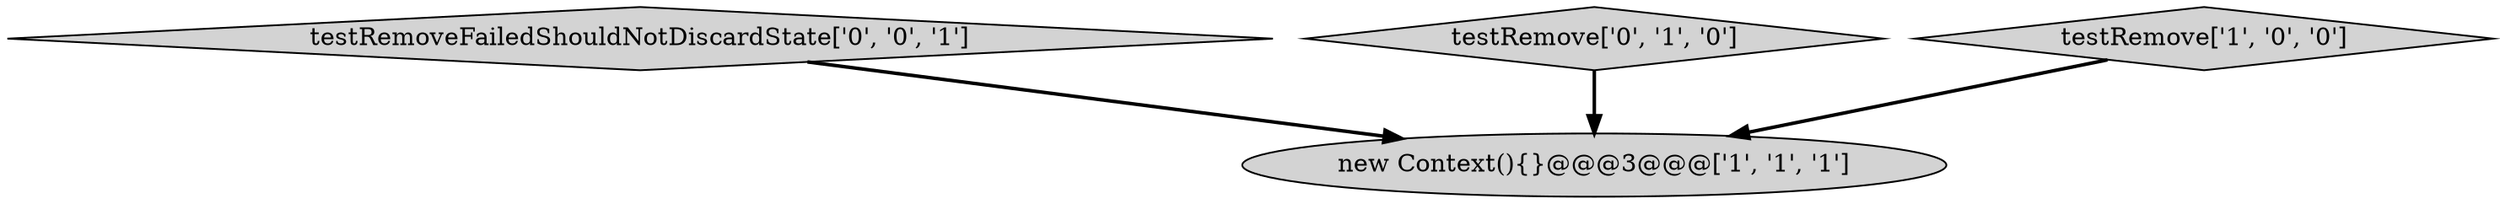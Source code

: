 digraph {
3 [style = filled, label = "testRemoveFailedShouldNotDiscardState['0', '0', '1']", fillcolor = lightgray, shape = diamond image = "AAA0AAABBB3BBB"];
2 [style = filled, label = "testRemove['0', '1', '0']", fillcolor = lightgray, shape = diamond image = "AAA0AAABBB2BBB"];
0 [style = filled, label = "new Context(){}@@@3@@@['1', '1', '1']", fillcolor = lightgray, shape = ellipse image = "AAA0AAABBB1BBB"];
1 [style = filled, label = "testRemove['1', '0', '0']", fillcolor = lightgray, shape = diamond image = "AAA0AAABBB1BBB"];
2->0 [style = bold, label=""];
3->0 [style = bold, label=""];
1->0 [style = bold, label=""];
}
